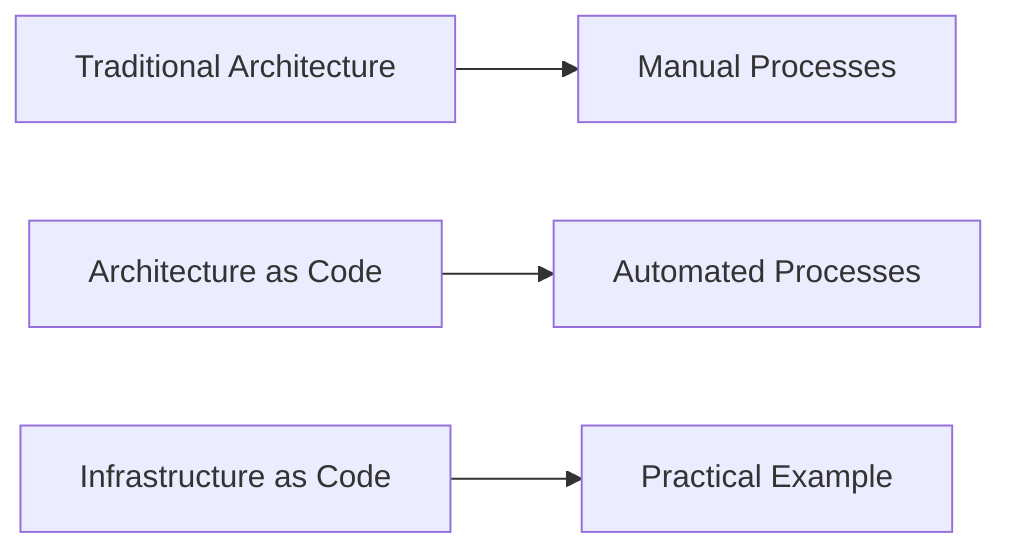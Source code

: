 graph LR
    A[Traditional Architecture] --> B[Manual Processes]
    C[Architecture as Code] --> D[Automated Processes] 
    E[Infrastructure as Code] --> F[Practical Example]